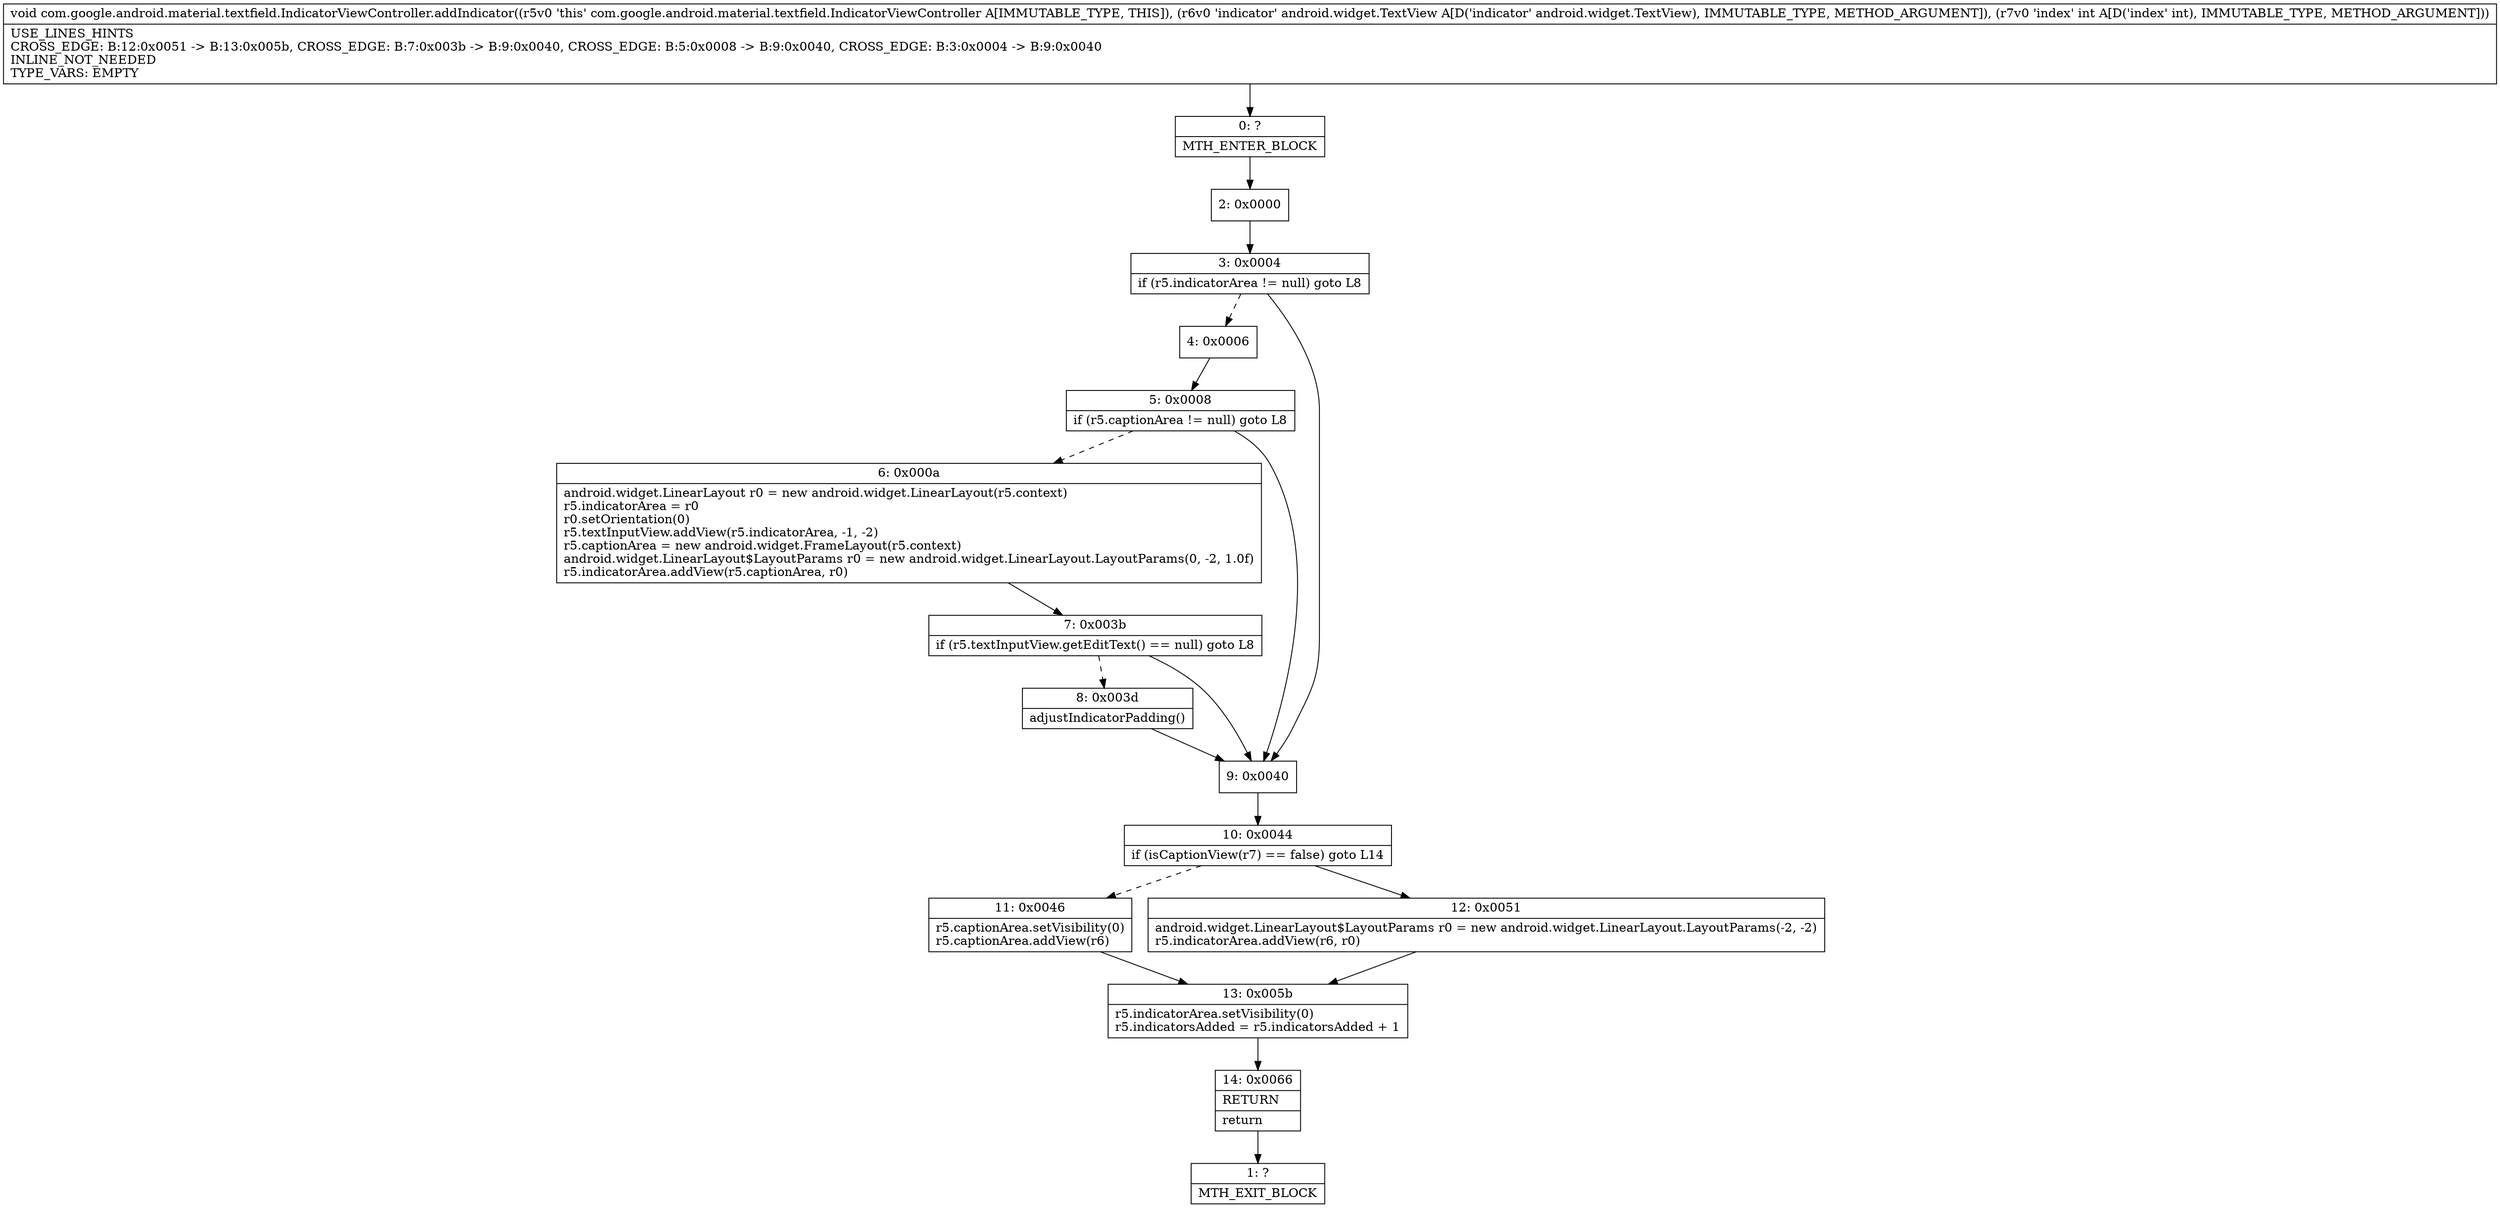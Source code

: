 digraph "CFG forcom.google.android.material.textfield.IndicatorViewController.addIndicator(Landroid\/widget\/TextView;I)V" {
Node_0 [shape=record,label="{0\:\ ?|MTH_ENTER_BLOCK\l}"];
Node_2 [shape=record,label="{2\:\ 0x0000}"];
Node_3 [shape=record,label="{3\:\ 0x0004|if (r5.indicatorArea != null) goto L8\l}"];
Node_4 [shape=record,label="{4\:\ 0x0006}"];
Node_5 [shape=record,label="{5\:\ 0x0008|if (r5.captionArea != null) goto L8\l}"];
Node_6 [shape=record,label="{6\:\ 0x000a|android.widget.LinearLayout r0 = new android.widget.LinearLayout(r5.context)\lr5.indicatorArea = r0\lr0.setOrientation(0)\lr5.textInputView.addView(r5.indicatorArea, \-1, \-2)\lr5.captionArea = new android.widget.FrameLayout(r5.context)\landroid.widget.LinearLayout$LayoutParams r0 = new android.widget.LinearLayout.LayoutParams(0, \-2, 1.0f)\lr5.indicatorArea.addView(r5.captionArea, r0)\l}"];
Node_7 [shape=record,label="{7\:\ 0x003b|if (r5.textInputView.getEditText() == null) goto L8\l}"];
Node_8 [shape=record,label="{8\:\ 0x003d|adjustIndicatorPadding()\l}"];
Node_9 [shape=record,label="{9\:\ 0x0040}"];
Node_10 [shape=record,label="{10\:\ 0x0044|if (isCaptionView(r7) == false) goto L14\l}"];
Node_11 [shape=record,label="{11\:\ 0x0046|r5.captionArea.setVisibility(0)\lr5.captionArea.addView(r6)\l}"];
Node_13 [shape=record,label="{13\:\ 0x005b|r5.indicatorArea.setVisibility(0)\lr5.indicatorsAdded = r5.indicatorsAdded + 1\l}"];
Node_14 [shape=record,label="{14\:\ 0x0066|RETURN\l|return\l}"];
Node_1 [shape=record,label="{1\:\ ?|MTH_EXIT_BLOCK\l}"];
Node_12 [shape=record,label="{12\:\ 0x0051|android.widget.LinearLayout$LayoutParams r0 = new android.widget.LinearLayout.LayoutParams(\-2, \-2)\lr5.indicatorArea.addView(r6, r0)\l}"];
MethodNode[shape=record,label="{void com.google.android.material.textfield.IndicatorViewController.addIndicator((r5v0 'this' com.google.android.material.textfield.IndicatorViewController A[IMMUTABLE_TYPE, THIS]), (r6v0 'indicator' android.widget.TextView A[D('indicator' android.widget.TextView), IMMUTABLE_TYPE, METHOD_ARGUMENT]), (r7v0 'index' int A[D('index' int), IMMUTABLE_TYPE, METHOD_ARGUMENT]))  | USE_LINES_HINTS\lCROSS_EDGE: B:12:0x0051 \-\> B:13:0x005b, CROSS_EDGE: B:7:0x003b \-\> B:9:0x0040, CROSS_EDGE: B:5:0x0008 \-\> B:9:0x0040, CROSS_EDGE: B:3:0x0004 \-\> B:9:0x0040\lINLINE_NOT_NEEDED\lTYPE_VARS: EMPTY\l}"];
MethodNode -> Node_0;Node_0 -> Node_2;
Node_2 -> Node_3;
Node_3 -> Node_4[style=dashed];
Node_3 -> Node_9;
Node_4 -> Node_5;
Node_5 -> Node_6[style=dashed];
Node_5 -> Node_9;
Node_6 -> Node_7;
Node_7 -> Node_8[style=dashed];
Node_7 -> Node_9;
Node_8 -> Node_9;
Node_9 -> Node_10;
Node_10 -> Node_11[style=dashed];
Node_10 -> Node_12;
Node_11 -> Node_13;
Node_13 -> Node_14;
Node_14 -> Node_1;
Node_12 -> Node_13;
}

